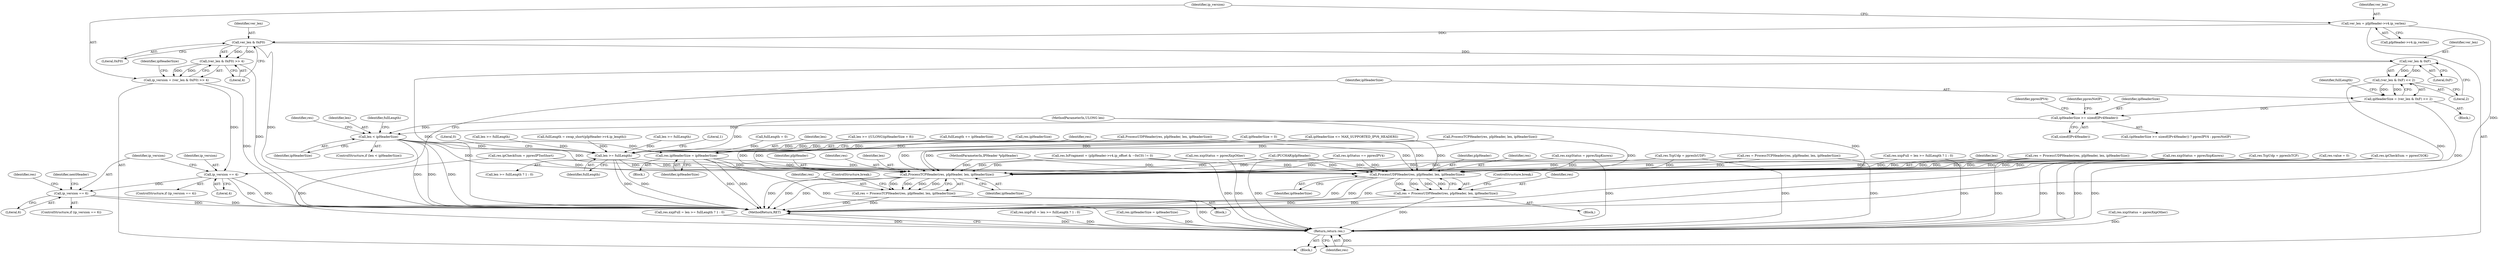 digraph "0_kvm-guest-drivers-windows_fbfa4d1083ea84c5429992ca3e996d7d4fbc8238_3@pointer" {
"1000106" [label="(Call,ver_len = pIpHeader->v4.ip_verlen)"];
"1000117" [label="(Call,ver_len & 0xF0)"];
"1000116" [label="(Call,(ver_len & 0xF0) >> 4)"];
"1000114" [label="(Call,ip_version = (ver_len & 0xF0) >> 4)"];
"1000135" [label="(Call,ip_version == 4)"];
"1000203" [label="(Call,ip_version == 6)"];
"1000142" [label="(Call,ver_len & 0xF)"];
"1000141" [label="(Call,(ver_len & 0xF) << 2)"];
"1000139" [label="(Call,ipHeaderSize = (ver_len & 0xF) << 2)"];
"1000174" [label="(Call,ipHeaderSize >= sizeof(IPv4Header))"];
"1000181" [label="(Call,len < ipHeaderSize)"];
"1000434" [label="(Call,res.ipHeaderSize = ipHeaderSize)"];
"1000473" [label="(Call,ProcessTCPHeader(res, pIpHeader, len, ipHeaderSize))"];
"1000471" [label="(Call,res = ProcessTCPHeader(res, pIpHeader, len, ipHeaderSize))"];
"1000496" [label="(Return,return res;)"];
"1000483" [label="(Call,ProcessUDPHeader(res, pIpHeader, len, ipHeaderSize))"];
"1000481" [label="(Call,res = ProcessUDPHeader(res, pIpHeader, len, ipHeaderSize))"];
"1000444" [label="(Call,len >= fullLength)"];
"1000120" [label="(Literal,4)"];
"1000490" [label="(Call,res.xxpStatus = ppresXxpOther)"];
"1000433" [label="(Block,)"];
"1000141" [label="(Call,(ver_len & 0xF) << 2)"];
"1000202" [label="(ControlStructure,if (ip_version == 6))"];
"1000129" [label="(Call,res.value = 0)"];
"1000184" [label="(Call,res.ipCheckSum = ppresIPTooShort)"];
"1000327" [label="(Call,len >= ((ULONG)ipHeaderSize + 8))"];
"1000269" [label="(Call,res.xxpFull = len >= fullLength ? 1 : 0)"];
"1000243" [label="(Call,fullLength += ipHeaderSize)"];
"1000448" [label="(Literal,0)"];
"1000296" [label="(Call,res.TcpUdp = ppresIsUDP)"];
"1000139" [label="(Call,ipHeaderSize = (ver_len & 0xF) << 2)"];
"1000186" [label="(Identifier,res)"];
"1000477" [label="(Identifier,ipHeaderSize)"];
"1000106" [label="(Call,ver_len = pIpHeader->v4.ip_verlen)"];
"1000183" [label="(Identifier,ipHeaderSize)"];
"1000301" [label="(Call,res.xxpFull = len >= fullLength ? 1 : 0)"];
"1000138" [label="(Block,)"];
"1000486" [label="(Identifier,len)"];
"1000434" [label="(Call,res.ipHeaderSize = ipHeaderSize)"];
"1000475" [label="(Identifier,pIpHeader)"];
"1000471" [label="(Call,res = ProcessTCPHeader(res, pIpHeader, len, ipHeaderSize))"];
"1000140" [label="(Identifier,ipHeaderSize)"];
"1000103" [label="(Block,)"];
"1000203" [label="(Call,ip_version == 6)"];
"1000117" [label="(Call,ver_len & 0xF0)"];
"1000281" [label="(Call,ProcessTCPHeader(res, pIpHeader, len, ipHeaderSize))"];
"1000181" [label="(Call,len < ipHeaderSize)"];
"1000274" [label="(Call,len >= fullLength)"];
"1000174" [label="(Call,ipHeaderSize >= sizeof(IPv4Header))"];
"1000204" [label="(Identifier,ip_version)"];
"1000137" [label="(Literal,4)"];
"1000176" [label="(Call,sizeof(IPv4Header))"];
"1000478" [label="(ControlStructure,break;)"];
"1000147" [label="(Identifier,fullLength)"];
"1000146" [label="(Call,fullLength = swap_short(pIpHeader->v4.ip_length))"];
"1000435" [label="(Call,res.ipHeaderSize)"];
"1000449" [label="(Call,res.IsFragment = (pIpHeader->v4.ip_offset & ~0xC0) != 0)"];
"1000306" [label="(Call,len >= fullLength)"];
"1000122" [label="(Call,ipHeaderSize = 0)"];
"1000474" [label="(Identifier,res)"];
"1000175" [label="(Identifier,ipHeaderSize)"];
"1000380" [label="(Call,res.xxpStatus = ppresXxpOther)"];
"1000408" [label="(Call,res.ipHeaderSize = ipHeaderSize)"];
"1000178" [label="(Identifier,ppresIPV4)"];
"1000311" [label="(Call,res = ProcessUDPHeader(res, pIpHeader, len, ipHeaderSize))"];
"1000485" [label="(Identifier,pIpHeader)"];
"1000143" [label="(Identifier,ver_len)"];
"1000115" [label="(Identifier,ip_version)"];
"1000496" [label="(Return,return res;)"];
"1000498" [label="(MethodReturn,RET)"];
"1000173" [label="(Call,(ipHeaderSize >= sizeof(IPv4Header)) ? ppresIPV4 : ppresNotIP)"];
"1000473" [label="(Call,ProcessTCPHeader(res, pIpHeader, len, ipHeaderSize))"];
"1000470" [label="(Block,)"];
"1000428" [label="(Call,res.ipStatus == ppresIPV4)"];
"1000259" [label="(Call,res.xxpStatus = ppresXxpKnown)"];
"1000134" [label="(ControlStructure,if (ip_version == 4))"];
"1000144" [label="(Literal,0xF)"];
"1000447" [label="(Literal,1)"];
"1000488" [label="(ControlStructure,break;)"];
"1000472" [label="(Identifier,res)"];
"1000476" [label="(Identifier,len)"];
"1000126" [label="(Call,fullLength = 0)"];
"1000482" [label="(Identifier,res)"];
"1000430" [label="(Identifier,res)"];
"1000443" [label="(Call,len >= fullLength ? 1 : 0)"];
"1000446" [label="(Identifier,fullLength)"];
"1000340" [label="(Call,(PUCHAR)pIpHeader)"];
"1000481" [label="(Call,res = ProcessUDPHeader(res, pIpHeader, len, ipHeaderSize))"];
"1000438" [label="(Identifier,ipHeaderSize)"];
"1000182" [label="(Identifier,len)"];
"1000480" [label="(Block,)"];
"1000497" [label="(Identifier,res)"];
"1000444" [label="(Call,len >= fullLength)"];
"1000123" [label="(Identifier,ipHeaderSize)"];
"1000179" [label="(Identifier,ppresNotIP)"];
"1000279" [label="(Call,res = ProcessTCPHeader(res, pIpHeader, len, ipHeaderSize))"];
"1000209" [label="(Identifier,nextHeader)"];
"1000439" [label="(Call,res.xxpFull = len >= fullLength ? 1 : 0)"];
"1000445" [label="(Identifier,len)"];
"1000145" [label="(Literal,2)"];
"1000142" [label="(Call,ver_len & 0xF)"];
"1000135" [label="(Call,ip_version == 4)"];
"1000205" [label="(Literal,6)"];
"1000102" [label="(MethodParameterIn,ULONG len)"];
"1000291" [label="(Call,res.xxpStatus = ppresXxpKnown)"];
"1000483" [label="(Call,ProcessUDPHeader(res, pIpHeader, len, ipHeaderSize))"];
"1000180" [label="(ControlStructure,if (len < ipHeaderSize))"];
"1000101" [label="(MethodParameterIn,IPHeader *pIpHeader)"];
"1000118" [label="(Identifier,ver_len)"];
"1000119" [label="(Literal,0xF0)"];
"1000393" [label="(Call,ipHeaderSize <= MAX_SUPPORTED_IPV6_HEADERS)"];
"1000114" [label="(Call,ip_version = (ver_len & 0xF0) >> 4)"];
"1000441" [label="(Identifier,res)"];
"1000107" [label="(Identifier,ver_len)"];
"1000264" [label="(Call,res.TcpUdp = ppresIsTCP)"];
"1000190" [label="(Identifier,fullLength)"];
"1000313" [label="(Call,ProcessUDPHeader(res, pIpHeader, len, ipHeaderSize))"];
"1000136" [label="(Identifier,ip_version)"];
"1000484" [label="(Identifier,res)"];
"1000116" [label="(Call,(ver_len & 0xF0) >> 4)"];
"1000230" [label="(Call,res.ipCheckSum = ppresCSOK)"];
"1000108" [label="(Call,pIpHeader->v4.ip_verlen)"];
"1000487" [label="(Identifier,ipHeaderSize)"];
"1000106" -> "1000103"  [label="AST: "];
"1000106" -> "1000108"  [label="CFG: "];
"1000107" -> "1000106"  [label="AST: "];
"1000108" -> "1000106"  [label="AST: "];
"1000115" -> "1000106"  [label="CFG: "];
"1000106" -> "1000498"  [label="DDG: "];
"1000106" -> "1000117"  [label="DDG: "];
"1000117" -> "1000116"  [label="AST: "];
"1000117" -> "1000119"  [label="CFG: "];
"1000118" -> "1000117"  [label="AST: "];
"1000119" -> "1000117"  [label="AST: "];
"1000120" -> "1000117"  [label="CFG: "];
"1000117" -> "1000498"  [label="DDG: "];
"1000117" -> "1000116"  [label="DDG: "];
"1000117" -> "1000116"  [label="DDG: "];
"1000117" -> "1000142"  [label="DDG: "];
"1000116" -> "1000114"  [label="AST: "];
"1000116" -> "1000120"  [label="CFG: "];
"1000120" -> "1000116"  [label="AST: "];
"1000114" -> "1000116"  [label="CFG: "];
"1000116" -> "1000498"  [label="DDG: "];
"1000116" -> "1000114"  [label="DDG: "];
"1000116" -> "1000114"  [label="DDG: "];
"1000114" -> "1000103"  [label="AST: "];
"1000115" -> "1000114"  [label="AST: "];
"1000123" -> "1000114"  [label="CFG: "];
"1000114" -> "1000498"  [label="DDG: "];
"1000114" -> "1000135"  [label="DDG: "];
"1000135" -> "1000134"  [label="AST: "];
"1000135" -> "1000137"  [label="CFG: "];
"1000136" -> "1000135"  [label="AST: "];
"1000137" -> "1000135"  [label="AST: "];
"1000140" -> "1000135"  [label="CFG: "];
"1000204" -> "1000135"  [label="CFG: "];
"1000135" -> "1000498"  [label="DDG: "];
"1000135" -> "1000498"  [label="DDG: "];
"1000135" -> "1000203"  [label="DDG: "];
"1000203" -> "1000202"  [label="AST: "];
"1000203" -> "1000205"  [label="CFG: "];
"1000204" -> "1000203"  [label="AST: "];
"1000205" -> "1000203"  [label="AST: "];
"1000209" -> "1000203"  [label="CFG: "];
"1000430" -> "1000203"  [label="CFG: "];
"1000203" -> "1000498"  [label="DDG: "];
"1000203" -> "1000498"  [label="DDG: "];
"1000142" -> "1000141"  [label="AST: "];
"1000142" -> "1000144"  [label="CFG: "];
"1000143" -> "1000142"  [label="AST: "];
"1000144" -> "1000142"  [label="AST: "];
"1000145" -> "1000142"  [label="CFG: "];
"1000142" -> "1000498"  [label="DDG: "];
"1000142" -> "1000141"  [label="DDG: "];
"1000142" -> "1000141"  [label="DDG: "];
"1000141" -> "1000139"  [label="AST: "];
"1000141" -> "1000145"  [label="CFG: "];
"1000145" -> "1000141"  [label="AST: "];
"1000139" -> "1000141"  [label="CFG: "];
"1000141" -> "1000498"  [label="DDG: "];
"1000141" -> "1000139"  [label="DDG: "];
"1000141" -> "1000139"  [label="DDG: "];
"1000139" -> "1000138"  [label="AST: "];
"1000140" -> "1000139"  [label="AST: "];
"1000147" -> "1000139"  [label="CFG: "];
"1000139" -> "1000498"  [label="DDG: "];
"1000139" -> "1000174"  [label="DDG: "];
"1000174" -> "1000173"  [label="AST: "];
"1000174" -> "1000176"  [label="CFG: "];
"1000175" -> "1000174"  [label="AST: "];
"1000176" -> "1000174"  [label="AST: "];
"1000178" -> "1000174"  [label="CFG: "];
"1000179" -> "1000174"  [label="CFG: "];
"1000174" -> "1000181"  [label="DDG: "];
"1000181" -> "1000180"  [label="AST: "];
"1000181" -> "1000183"  [label="CFG: "];
"1000182" -> "1000181"  [label="AST: "];
"1000183" -> "1000181"  [label="AST: "];
"1000186" -> "1000181"  [label="CFG: "];
"1000190" -> "1000181"  [label="CFG: "];
"1000181" -> "1000498"  [label="DDG: "];
"1000181" -> "1000498"  [label="DDG: "];
"1000181" -> "1000498"  [label="DDG: "];
"1000102" -> "1000181"  [label="DDG: "];
"1000181" -> "1000434"  [label="DDG: "];
"1000181" -> "1000444"  [label="DDG: "];
"1000181" -> "1000473"  [label="DDG: "];
"1000181" -> "1000483"  [label="DDG: "];
"1000434" -> "1000433"  [label="AST: "];
"1000434" -> "1000438"  [label="CFG: "];
"1000435" -> "1000434"  [label="AST: "];
"1000438" -> "1000434"  [label="AST: "];
"1000441" -> "1000434"  [label="CFG: "];
"1000434" -> "1000498"  [label="DDG: "];
"1000434" -> "1000498"  [label="DDG: "];
"1000393" -> "1000434"  [label="DDG: "];
"1000122" -> "1000434"  [label="DDG: "];
"1000434" -> "1000473"  [label="DDG: "];
"1000434" -> "1000483"  [label="DDG: "];
"1000434" -> "1000496"  [label="DDG: "];
"1000473" -> "1000471"  [label="AST: "];
"1000473" -> "1000477"  [label="CFG: "];
"1000474" -> "1000473"  [label="AST: "];
"1000475" -> "1000473"  [label="AST: "];
"1000476" -> "1000473"  [label="AST: "];
"1000477" -> "1000473"  [label="AST: "];
"1000471" -> "1000473"  [label="CFG: "];
"1000473" -> "1000498"  [label="DDG: "];
"1000473" -> "1000498"  [label="DDG: "];
"1000473" -> "1000498"  [label="DDG: "];
"1000473" -> "1000471"  [label="DDG: "];
"1000473" -> "1000471"  [label="DDG: "];
"1000473" -> "1000471"  [label="DDG: "];
"1000473" -> "1000471"  [label="DDG: "];
"1000311" -> "1000473"  [label="DDG: "];
"1000291" -> "1000473"  [label="DDG: "];
"1000184" -> "1000473"  [label="DDG: "];
"1000279" -> "1000473"  [label="DDG: "];
"1000439" -> "1000473"  [label="DDG: "];
"1000264" -> "1000473"  [label="DDG: "];
"1000449" -> "1000473"  [label="DDG: "];
"1000230" -> "1000473"  [label="DDG: "];
"1000296" -> "1000473"  [label="DDG: "];
"1000129" -> "1000473"  [label="DDG: "];
"1000259" -> "1000473"  [label="DDG: "];
"1000380" -> "1000473"  [label="DDG: "];
"1000428" -> "1000473"  [label="DDG: "];
"1000313" -> "1000473"  [label="DDG: "];
"1000340" -> "1000473"  [label="DDG: "];
"1000281" -> "1000473"  [label="DDG: "];
"1000101" -> "1000473"  [label="DDG: "];
"1000444" -> "1000473"  [label="DDG: "];
"1000102" -> "1000473"  [label="DDG: "];
"1000393" -> "1000473"  [label="DDG: "];
"1000122" -> "1000473"  [label="DDG: "];
"1000471" -> "1000470"  [label="AST: "];
"1000472" -> "1000471"  [label="AST: "];
"1000478" -> "1000471"  [label="CFG: "];
"1000471" -> "1000498"  [label="DDG: "];
"1000471" -> "1000498"  [label="DDG: "];
"1000471" -> "1000496"  [label="DDG: "];
"1000496" -> "1000103"  [label="AST: "];
"1000496" -> "1000497"  [label="CFG: "];
"1000497" -> "1000496"  [label="AST: "];
"1000498" -> "1000496"  [label="CFG: "];
"1000496" -> "1000498"  [label="DDG: "];
"1000497" -> "1000496"  [label="DDG: "];
"1000311" -> "1000496"  [label="DDG: "];
"1000291" -> "1000496"  [label="DDG: "];
"1000184" -> "1000496"  [label="DDG: "];
"1000408" -> "1000496"  [label="DDG: "];
"1000439" -> "1000496"  [label="DDG: "];
"1000264" -> "1000496"  [label="DDG: "];
"1000449" -> "1000496"  [label="DDG: "];
"1000490" -> "1000496"  [label="DDG: "];
"1000296" -> "1000496"  [label="DDG: "];
"1000269" -> "1000496"  [label="DDG: "];
"1000481" -> "1000496"  [label="DDG: "];
"1000129" -> "1000496"  [label="DDG: "];
"1000259" -> "1000496"  [label="DDG: "];
"1000279" -> "1000496"  [label="DDG: "];
"1000301" -> "1000496"  [label="DDG: "];
"1000230" -> "1000496"  [label="DDG: "];
"1000380" -> "1000496"  [label="DDG: "];
"1000428" -> "1000496"  [label="DDG: "];
"1000483" -> "1000481"  [label="AST: "];
"1000483" -> "1000487"  [label="CFG: "];
"1000484" -> "1000483"  [label="AST: "];
"1000485" -> "1000483"  [label="AST: "];
"1000486" -> "1000483"  [label="AST: "];
"1000487" -> "1000483"  [label="AST: "];
"1000481" -> "1000483"  [label="CFG: "];
"1000483" -> "1000498"  [label="DDG: "];
"1000483" -> "1000498"  [label="DDG: "];
"1000483" -> "1000498"  [label="DDG: "];
"1000483" -> "1000481"  [label="DDG: "];
"1000483" -> "1000481"  [label="DDG: "];
"1000483" -> "1000481"  [label="DDG: "];
"1000483" -> "1000481"  [label="DDG: "];
"1000311" -> "1000483"  [label="DDG: "];
"1000291" -> "1000483"  [label="DDG: "];
"1000184" -> "1000483"  [label="DDG: "];
"1000279" -> "1000483"  [label="DDG: "];
"1000439" -> "1000483"  [label="DDG: "];
"1000264" -> "1000483"  [label="DDG: "];
"1000449" -> "1000483"  [label="DDG: "];
"1000230" -> "1000483"  [label="DDG: "];
"1000296" -> "1000483"  [label="DDG: "];
"1000129" -> "1000483"  [label="DDG: "];
"1000259" -> "1000483"  [label="DDG: "];
"1000380" -> "1000483"  [label="DDG: "];
"1000428" -> "1000483"  [label="DDG: "];
"1000313" -> "1000483"  [label="DDG: "];
"1000340" -> "1000483"  [label="DDG: "];
"1000281" -> "1000483"  [label="DDG: "];
"1000101" -> "1000483"  [label="DDG: "];
"1000444" -> "1000483"  [label="DDG: "];
"1000102" -> "1000483"  [label="DDG: "];
"1000393" -> "1000483"  [label="DDG: "];
"1000122" -> "1000483"  [label="DDG: "];
"1000481" -> "1000480"  [label="AST: "];
"1000482" -> "1000481"  [label="AST: "];
"1000488" -> "1000481"  [label="CFG: "];
"1000481" -> "1000498"  [label="DDG: "];
"1000481" -> "1000498"  [label="DDG: "];
"1000444" -> "1000443"  [label="AST: "];
"1000444" -> "1000446"  [label="CFG: "];
"1000445" -> "1000444"  [label="AST: "];
"1000446" -> "1000444"  [label="AST: "];
"1000447" -> "1000444"  [label="CFG: "];
"1000448" -> "1000444"  [label="CFG: "];
"1000444" -> "1000498"  [label="DDG: "];
"1000444" -> "1000498"  [label="DDG: "];
"1000281" -> "1000444"  [label="DDG: "];
"1000313" -> "1000444"  [label="DDG: "];
"1000327" -> "1000444"  [label="DDG: "];
"1000102" -> "1000444"  [label="DDG: "];
"1000126" -> "1000444"  [label="DDG: "];
"1000274" -> "1000444"  [label="DDG: "];
"1000243" -> "1000444"  [label="DDG: "];
"1000306" -> "1000444"  [label="DDG: "];
"1000146" -> "1000444"  [label="DDG: "];
}
